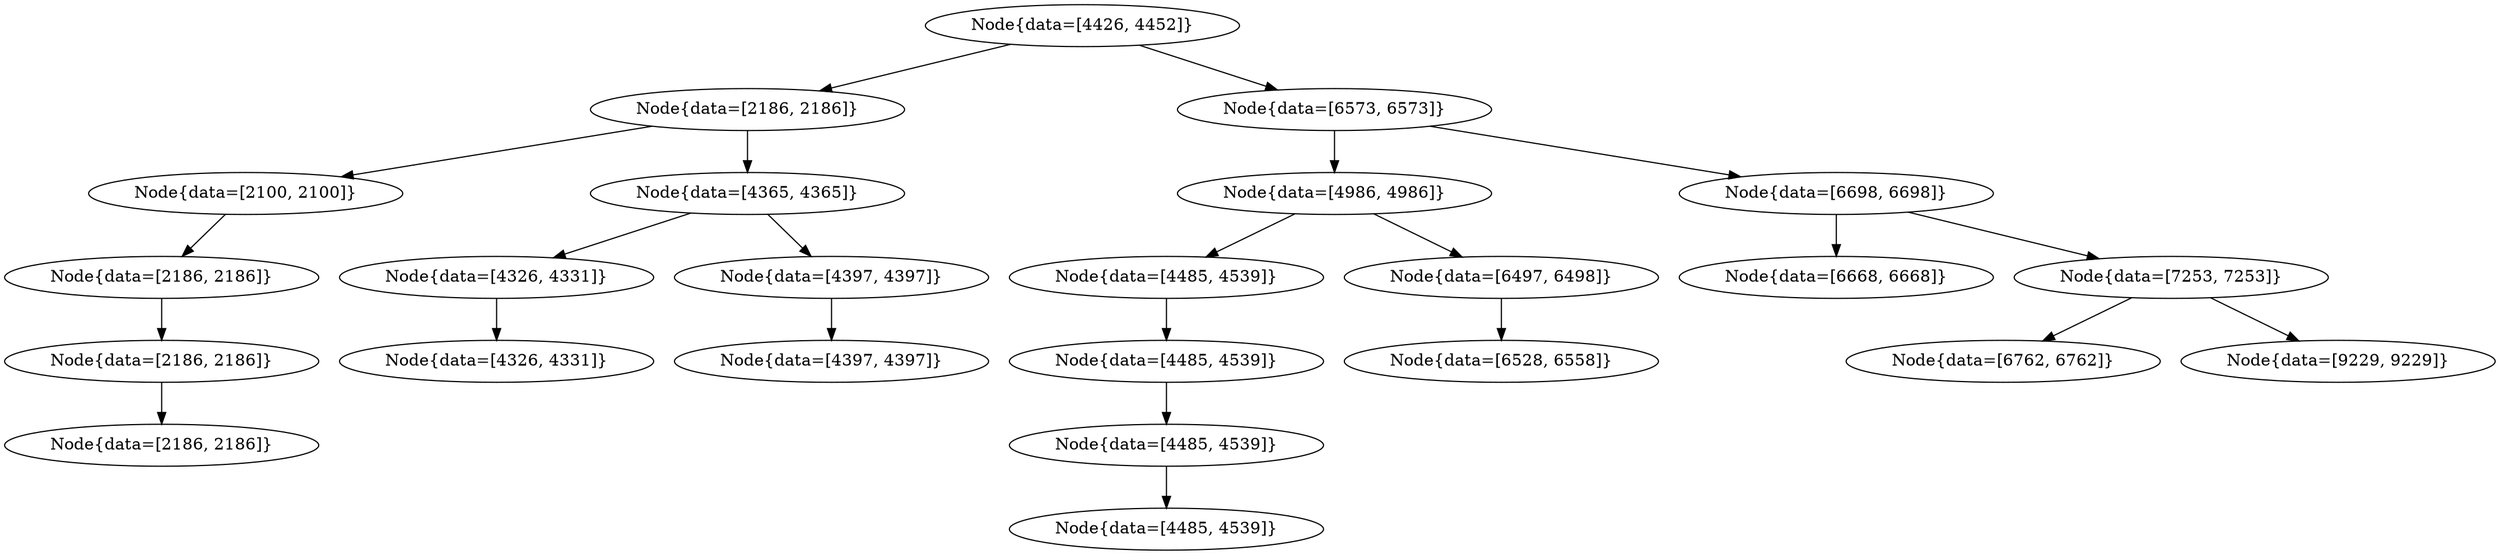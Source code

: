 digraph G{
1589477624 [label="Node{data=[4426, 4452]}"]
1589477624 -> 593972797
593972797 [label="Node{data=[2186, 2186]}"]
593972797 -> 511882801
511882801 [label="Node{data=[2100, 2100]}"]
511882801 -> 1120051674
1120051674 [label="Node{data=[2186, 2186]}"]
1120051674 -> 1892307770
1892307770 [label="Node{data=[2186, 2186]}"]
1892307770 -> 1766194616
1766194616 [label="Node{data=[2186, 2186]}"]
593972797 -> 1652424095
1652424095 [label="Node{data=[4365, 4365]}"]
1652424095 -> 904285307
904285307 [label="Node{data=[4326, 4331]}"]
904285307 -> 387422846
387422846 [label="Node{data=[4326, 4331]}"]
1652424095 -> 1375280409
1375280409 [label="Node{data=[4397, 4397]}"]
1375280409 -> 1558549436
1558549436 [label="Node{data=[4397, 4397]}"]
1589477624 -> 1533512143
1533512143 [label="Node{data=[6573, 6573]}"]
1533512143 -> 1887972535
1887972535 [label="Node{data=[4986, 4986]}"]
1887972535 -> 1770055274
1770055274 [label="Node{data=[4485, 4539]}"]
1770055274 -> 428400789
428400789 [label="Node{data=[4485, 4539]}"]
428400789 -> 2126920602
2126920602 [label="Node{data=[4485, 4539]}"]
2126920602 -> 1327123809
1327123809 [label="Node{data=[4485, 4539]}"]
1887972535 -> 566706526
566706526 [label="Node{data=[6497, 6498]}"]
566706526 -> 2132115899
2132115899 [label="Node{data=[6528, 6558]}"]
1533512143 -> 809533224
809533224 [label="Node{data=[6698, 6698]}"]
809533224 -> 766266628
766266628 [label="Node{data=[6668, 6668]}"]
809533224 -> 913974366
913974366 [label="Node{data=[7253, 7253]}"]
913974366 -> 1706128243
1706128243 [label="Node{data=[6762, 6762]}"]
913974366 -> 1446771154
1446771154 [label="Node{data=[9229, 9229]}"]
}